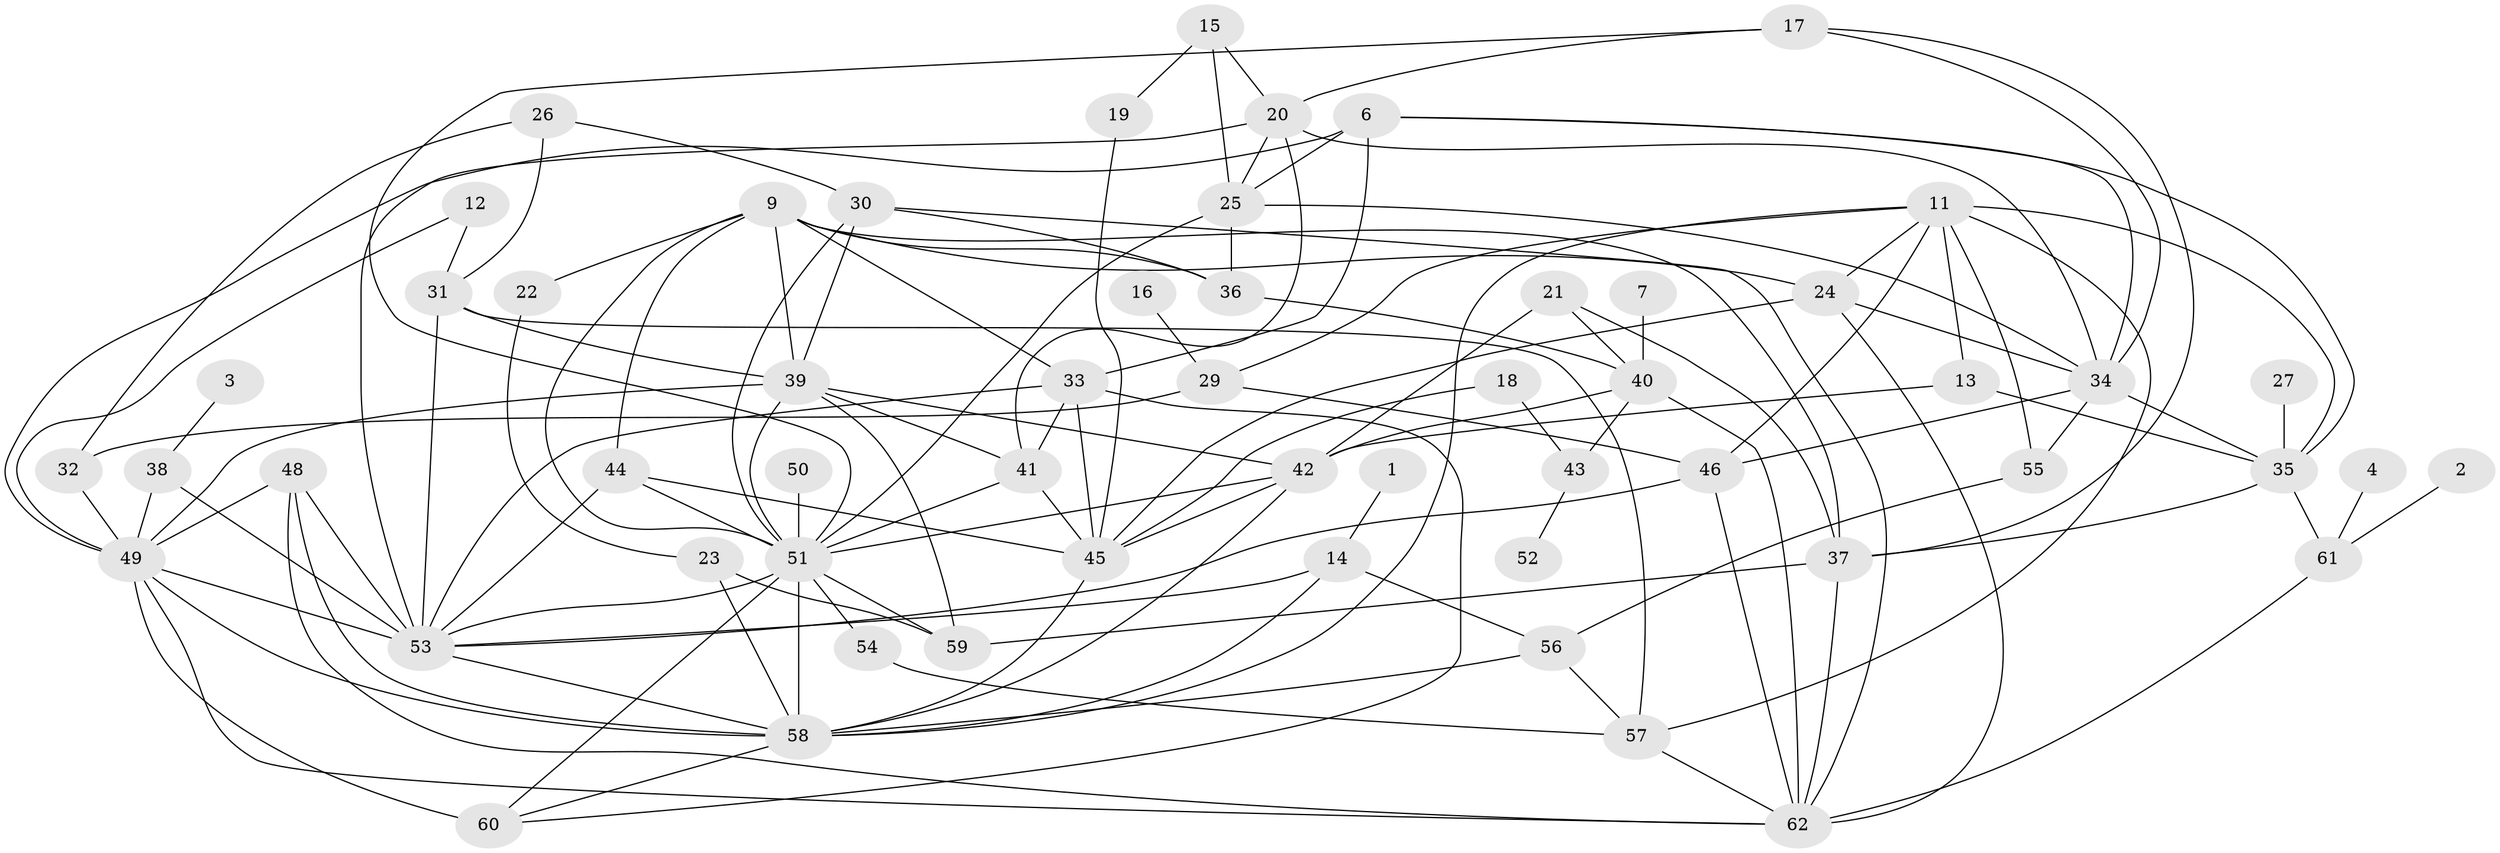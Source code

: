 // original degree distribution, {4: 0.18548387096774194, 1: 0.13709677419354838, 3: 0.20967741935483872, 6: 0.04032258064516129, 2: 0.20967741935483872, 7: 0.04032258064516129, 0: 0.04032258064516129, 5: 0.12096774193548387, 8: 0.008064516129032258, 9: 0.008064516129032258}
// Generated by graph-tools (version 1.1) at 2025/49/03/09/25 03:49:10]
// undirected, 57 vertices, 130 edges
graph export_dot {
graph [start="1"]
  node [color=gray90,style=filled];
  1;
  2;
  3;
  4;
  6;
  7;
  9;
  11;
  12;
  13;
  14;
  15;
  16;
  17;
  18;
  19;
  20;
  21;
  22;
  23;
  24;
  25;
  26;
  27;
  29;
  30;
  31;
  32;
  33;
  34;
  35;
  36;
  37;
  38;
  39;
  40;
  41;
  42;
  43;
  44;
  45;
  46;
  48;
  49;
  50;
  51;
  52;
  53;
  54;
  55;
  56;
  57;
  58;
  59;
  60;
  61;
  62;
  1 -- 14 [weight=1.0];
  2 -- 61 [weight=1.0];
  3 -- 38 [weight=1.0];
  4 -- 61 [weight=1.0];
  6 -- 25 [weight=1.0];
  6 -- 33 [weight=1.0];
  6 -- 34 [weight=1.0];
  6 -- 35 [weight=1.0];
  6 -- 49 [weight=1.0];
  7 -- 40 [weight=1.0];
  9 -- 22 [weight=1.0];
  9 -- 24 [weight=1.0];
  9 -- 33 [weight=1.0];
  9 -- 36 [weight=1.0];
  9 -- 37 [weight=1.0];
  9 -- 39 [weight=1.0];
  9 -- 44 [weight=1.0];
  9 -- 51 [weight=1.0];
  11 -- 13 [weight=1.0];
  11 -- 24 [weight=1.0];
  11 -- 29 [weight=1.0];
  11 -- 35 [weight=1.0];
  11 -- 46 [weight=1.0];
  11 -- 55 [weight=1.0];
  11 -- 57 [weight=1.0];
  11 -- 58 [weight=1.0];
  12 -- 31 [weight=1.0];
  12 -- 49 [weight=1.0];
  13 -- 35 [weight=1.0];
  13 -- 42 [weight=1.0];
  14 -- 53 [weight=1.0];
  14 -- 56 [weight=1.0];
  14 -- 58 [weight=1.0];
  15 -- 19 [weight=1.0];
  15 -- 20 [weight=1.0];
  15 -- 25 [weight=1.0];
  16 -- 29 [weight=1.0];
  17 -- 20 [weight=1.0];
  17 -- 34 [weight=1.0];
  17 -- 37 [weight=1.0];
  17 -- 51 [weight=1.0];
  18 -- 43 [weight=1.0];
  18 -- 45 [weight=1.0];
  19 -- 45 [weight=1.0];
  20 -- 25 [weight=1.0];
  20 -- 34 [weight=1.0];
  20 -- 41 [weight=1.0];
  20 -- 53 [weight=1.0];
  21 -- 37 [weight=1.0];
  21 -- 40 [weight=1.0];
  21 -- 42 [weight=1.0];
  22 -- 23 [weight=1.0];
  23 -- 58 [weight=1.0];
  23 -- 59 [weight=1.0];
  24 -- 34 [weight=1.0];
  24 -- 45 [weight=1.0];
  24 -- 62 [weight=1.0];
  25 -- 34 [weight=1.0];
  25 -- 36 [weight=1.0];
  25 -- 51 [weight=1.0];
  26 -- 30 [weight=1.0];
  26 -- 31 [weight=1.0];
  26 -- 32 [weight=1.0];
  27 -- 35 [weight=1.0];
  29 -- 32 [weight=1.0];
  29 -- 46 [weight=1.0];
  30 -- 36 [weight=1.0];
  30 -- 39 [weight=1.0];
  30 -- 51 [weight=1.0];
  30 -- 62 [weight=1.0];
  31 -- 39 [weight=1.0];
  31 -- 53 [weight=1.0];
  31 -- 57 [weight=1.0];
  32 -- 49 [weight=1.0];
  33 -- 41 [weight=1.0];
  33 -- 45 [weight=1.0];
  33 -- 53 [weight=1.0];
  33 -- 60 [weight=1.0];
  34 -- 35 [weight=1.0];
  34 -- 46 [weight=1.0];
  34 -- 55 [weight=1.0];
  35 -- 37 [weight=1.0];
  35 -- 61 [weight=1.0];
  36 -- 40 [weight=1.0];
  37 -- 59 [weight=1.0];
  37 -- 62 [weight=1.0];
  38 -- 49 [weight=1.0];
  38 -- 53 [weight=1.0];
  39 -- 41 [weight=1.0];
  39 -- 42 [weight=1.0];
  39 -- 49 [weight=1.0];
  39 -- 51 [weight=1.0];
  39 -- 59 [weight=1.0];
  40 -- 42 [weight=1.0];
  40 -- 43 [weight=1.0];
  40 -- 62 [weight=1.0];
  41 -- 45 [weight=2.0];
  41 -- 51 [weight=2.0];
  42 -- 45 [weight=1.0];
  42 -- 51 [weight=1.0];
  42 -- 58 [weight=1.0];
  43 -- 52 [weight=1.0];
  44 -- 45 [weight=1.0];
  44 -- 51 [weight=2.0];
  44 -- 53 [weight=1.0];
  45 -- 58 [weight=1.0];
  46 -- 53 [weight=1.0];
  46 -- 62 [weight=1.0];
  48 -- 49 [weight=1.0];
  48 -- 53 [weight=1.0];
  48 -- 58 [weight=1.0];
  48 -- 62 [weight=1.0];
  49 -- 53 [weight=1.0];
  49 -- 58 [weight=1.0];
  49 -- 60 [weight=1.0];
  49 -- 62 [weight=1.0];
  50 -- 51 [weight=1.0];
  51 -- 53 [weight=1.0];
  51 -- 54 [weight=1.0];
  51 -- 58 [weight=1.0];
  51 -- 59 [weight=1.0];
  51 -- 60 [weight=1.0];
  53 -- 58 [weight=1.0];
  54 -- 57 [weight=1.0];
  55 -- 56 [weight=1.0];
  56 -- 57 [weight=1.0];
  56 -- 58 [weight=1.0];
  57 -- 62 [weight=1.0];
  58 -- 60 [weight=1.0];
  61 -- 62 [weight=1.0];
}
